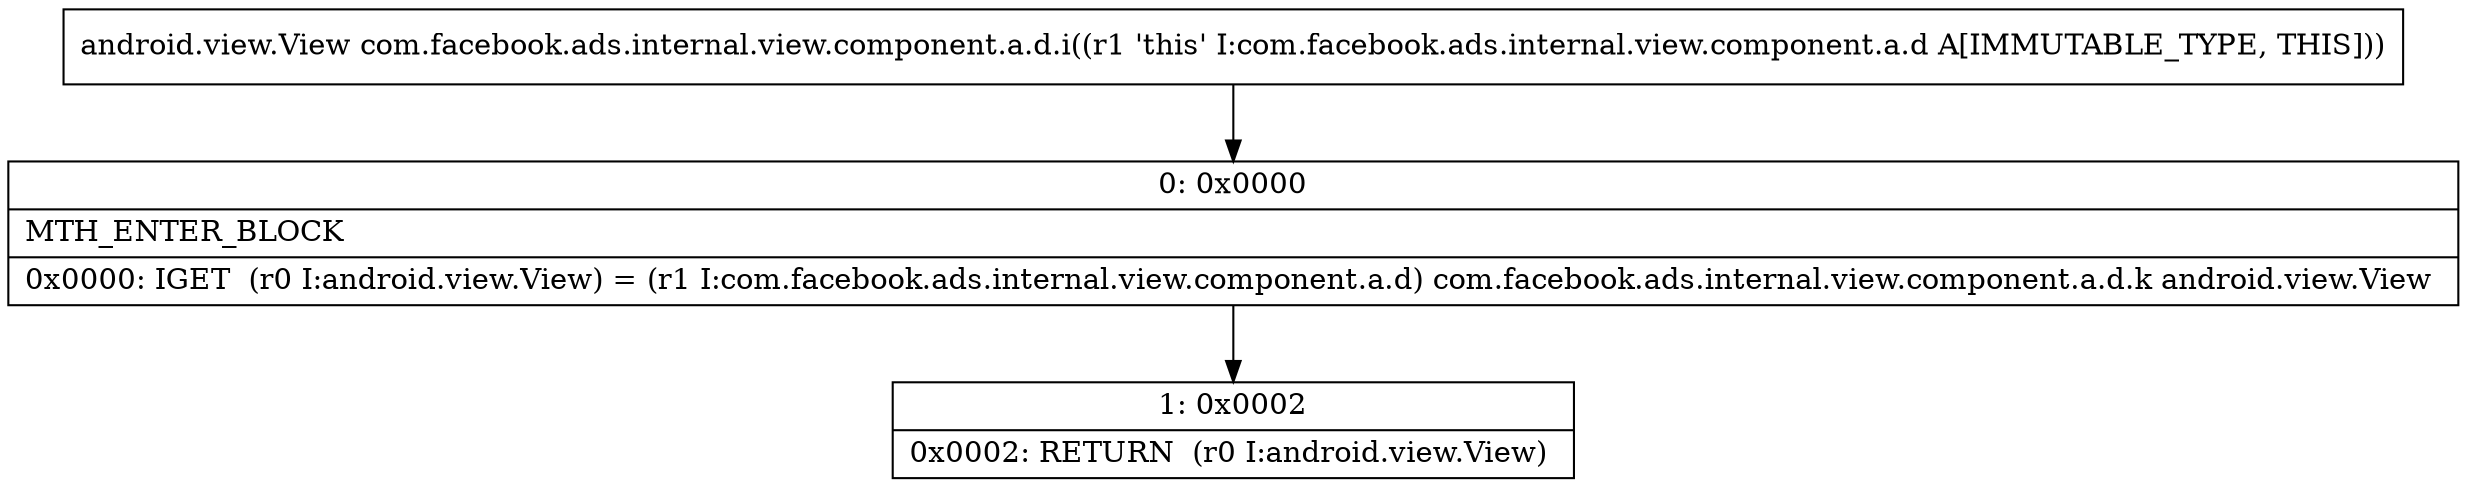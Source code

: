 digraph "CFG forcom.facebook.ads.internal.view.component.a.d.i()Landroid\/view\/View;" {
Node_0 [shape=record,label="{0\:\ 0x0000|MTH_ENTER_BLOCK\l|0x0000: IGET  (r0 I:android.view.View) = (r1 I:com.facebook.ads.internal.view.component.a.d) com.facebook.ads.internal.view.component.a.d.k android.view.View \l}"];
Node_1 [shape=record,label="{1\:\ 0x0002|0x0002: RETURN  (r0 I:android.view.View) \l}"];
MethodNode[shape=record,label="{android.view.View com.facebook.ads.internal.view.component.a.d.i((r1 'this' I:com.facebook.ads.internal.view.component.a.d A[IMMUTABLE_TYPE, THIS])) }"];
MethodNode -> Node_0;
Node_0 -> Node_1;
}


